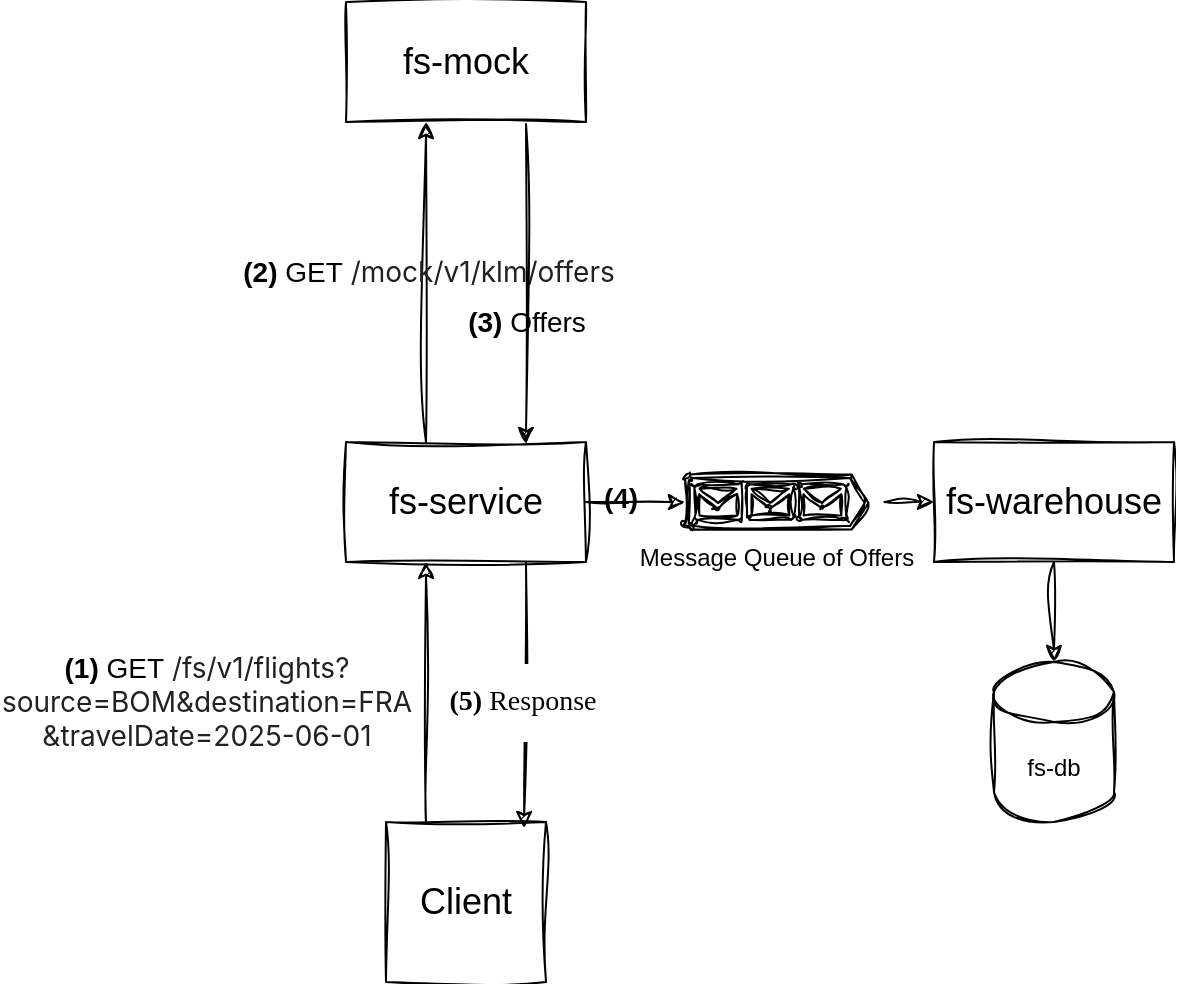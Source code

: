 <mxfile version="27.0.6">
  <diagram name="Page-1" id="R-vPG8aDCKArk0xyZ56-">
    <mxGraphModel dx="1426" dy="751" grid="1" gridSize="10" guides="1" tooltips="1" connect="1" arrows="1" fold="1" page="1" pageScale="1" pageWidth="827" pageHeight="1169" math="0" shadow="0">
      <root>
        <mxCell id="0" />
        <mxCell id="1" parent="0" />
        <mxCell id="xaYJ-8igGU0Rm3qxgjFF-3" value="Client" style="whiteSpace=wrap;html=1;aspect=fixed;fontSize=18;sketch=1;curveFitting=1;jiggle=2;rounded=0;labelBackgroundColor=none;" vertex="1" parent="1">
          <mxGeometry x="290" y="560" width="80" height="80" as="geometry" />
        </mxCell>
        <mxCell id="xaYJ-8igGU0Rm3qxgjFF-5" value="fs-warehouse" style="rounded=0;whiteSpace=wrap;html=1;fontSize=18;sketch=1;curveFitting=1;jiggle=2;labelBackgroundColor=none;" vertex="1" parent="1">
          <mxGeometry x="564" y="370" width="120" height="60" as="geometry" />
        </mxCell>
        <mxCell id="xaYJ-8igGU0Rm3qxgjFF-6" value="fs-service" style="rounded=0;whiteSpace=wrap;html=1;fontSize=18;sketch=1;curveFitting=1;jiggle=2;labelBackgroundColor=none;" vertex="1" parent="1">
          <mxGeometry x="270" y="370" width="120" height="60" as="geometry" />
        </mxCell>
        <mxCell id="xaYJ-8igGU0Rm3qxgjFF-8" value="fs-mock" style="rounded=0;whiteSpace=wrap;html=1;fontSize=18;sketch=1;curveFitting=1;jiggle=2;labelBackgroundColor=none;" vertex="1" parent="1">
          <mxGeometry x="270" y="150" width="120" height="60" as="geometry" />
        </mxCell>
        <mxCell id="xaYJ-8igGU0Rm3qxgjFF-13" value="&lt;b&gt;(1)&lt;/b&gt; GET&amp;nbsp;&lt;span style=&quot;color: rgb(33, 33, 33); font-family: Inter, system-ui, -apple-system, BlinkMacSystemFont, &amp;quot;Segoe UI&amp;quot;, Roboto, Oxygen, Ubuntu, Cantarell, &amp;quot;Fira Sans&amp;quot;, &amp;quot;Droid Sans&amp;quot;, Helvetica, Arial, sans-serif; text-align: left; white-space: pre-wrap;&quot;&gt;/fs/v1/flights?&lt;br&gt;source=BOM&amp;amp;destination=FRA&lt;br/&gt;&amp;amp;travelDate=2025-06-01&lt;/span&gt;" style="endArrow=classic;html=1;rounded=0;exitX=0.5;exitY=0;exitDx=0;exitDy=0;entryX=0.5;entryY=1;entryDx=0;entryDy=0;fontSize=14;sketch=1;curveFitting=1;jiggle=2;labelBackgroundColor=none;fontColor=default;" edge="1" parent="1">
          <mxGeometry x="-0.077" y="110" width="50" height="50" relative="1" as="geometry">
            <mxPoint x="310" y="560" as="sourcePoint" />
            <mxPoint x="310" y="430" as="targetPoint" />
            <mxPoint as="offset" />
          </mxGeometry>
        </mxCell>
        <mxCell id="xaYJ-8igGU0Rm3qxgjFF-14" value="" style="endArrow=classic;html=1;rounded=0;exitX=0.25;exitY=0;exitDx=0;exitDy=0;entryX=0.25;entryY=1;entryDx=0;entryDy=0;sketch=1;curveFitting=1;jiggle=2;labelBackgroundColor=none;fontColor=default;" edge="1" parent="1">
          <mxGeometry width="50" height="50" relative="1" as="geometry">
            <mxPoint x="310" y="370" as="sourcePoint" />
            <mxPoint x="310" y="210" as="targetPoint" />
          </mxGeometry>
        </mxCell>
        <mxCell id="xaYJ-8igGU0Rm3qxgjFF-15" value="&lt;font style=&quot;font-size: 14px;&quot;&gt;&lt;font style=&quot;&quot;&gt;&lt;b style=&quot;&quot;&gt;(2)&lt;/b&gt;&amp;nbsp;GET&amp;nbsp;&lt;/font&gt;&lt;span style=&quot;color: rgb(33, 33, 33); font-family: Inter, system-ui, -apple-system, BlinkMacSystemFont, &amp;quot;Segoe UI&amp;quot;, Roboto, Oxygen, Ubuntu, Cantarell, &amp;quot;Fira Sans&amp;quot;, &amp;quot;Droid Sans&amp;quot;, Helvetica, Arial, sans-serif; text-align: left; white-space: pre-wrap;&quot;&gt;/mock/v1/klm/offers&lt;/span&gt;&lt;/font&gt;" style="edgeLabel;html=1;align=center;verticalAlign=middle;resizable=0;points=[];sketch=1;curveFitting=1;jiggle=2;rounded=0;labelBackgroundColor=none;" vertex="1" connectable="0" parent="xaYJ-8igGU0Rm3qxgjFF-14">
          <mxGeometry x="0.062" y="-1" relative="1" as="geometry">
            <mxPoint as="offset" />
          </mxGeometry>
        </mxCell>
        <mxCell id="xaYJ-8igGU0Rm3qxgjFF-17" value="Message Queue of Offers" style="verticalLabelPosition=bottom;html=1;verticalAlign=top;align=center;shape=mxgraph.azure.queue_generic;pointerEvents=1;sketch=1;curveFitting=1;jiggle=2;rounded=0;labelBackgroundColor=none;" vertex="1" parent="1">
          <mxGeometry x="439.5" y="386.25" width="91.67" height="27.5" as="geometry" />
        </mxCell>
        <mxCell id="xaYJ-8igGU0Rm3qxgjFF-18" value="" style="endArrow=classic;html=1;rounded=0;entryX=0;entryY=0.5;entryDx=0;entryDy=0;entryPerimeter=0;exitX=1;exitY=0.5;exitDx=0;exitDy=0;sketch=1;curveFitting=1;jiggle=2;labelBackgroundColor=none;fontColor=default;" edge="1" parent="1">
          <mxGeometry width="50" height="50" relative="1" as="geometry">
            <mxPoint x="390" y="400" as="sourcePoint" />
            <mxPoint x="439.5" y="400" as="targetPoint" />
          </mxGeometry>
        </mxCell>
        <mxCell id="xaYJ-8igGU0Rm3qxgjFF-22" value="&lt;b&gt;&lt;font style=&quot;font-size: 14px;&quot;&gt;(4)&lt;/font&gt;&lt;/b&gt;" style="edgeLabel;html=1;align=center;verticalAlign=middle;resizable=0;points=[];sketch=1;curveFitting=1;jiggle=2;rounded=0;labelBackgroundColor=none;" vertex="1" connectable="0" parent="xaYJ-8igGU0Rm3qxgjFF-18">
          <mxGeometry x="-0.319" y="2" relative="1" as="geometry">
            <mxPoint as="offset" />
          </mxGeometry>
        </mxCell>
        <mxCell id="xaYJ-8igGU0Rm3qxgjFF-19" value="" style="endArrow=classic;html=1;rounded=0;entryX=0;entryY=0.5;entryDx=0;entryDy=0;sketch=1;curveFitting=1;jiggle=2;labelBackgroundColor=none;fontColor=default;" edge="1" parent="1" target="xaYJ-8igGU0Rm3qxgjFF-5">
          <mxGeometry width="50" height="50" relative="1" as="geometry">
            <mxPoint x="539.17" y="400" as="sourcePoint" />
            <mxPoint x="589.17" y="350" as="targetPoint" />
          </mxGeometry>
        </mxCell>
        <mxCell id="xaYJ-8igGU0Rm3qxgjFF-20" value="fs-db" style="shape=cylinder3;whiteSpace=wrap;html=1;boundedLbl=1;backgroundOutline=1;size=15;sketch=1;curveFitting=1;jiggle=2;rounded=0;labelBackgroundColor=none;" vertex="1" parent="1">
          <mxGeometry x="594" y="480" width="60" height="80" as="geometry" />
        </mxCell>
        <mxCell id="xaYJ-8igGU0Rm3qxgjFF-21" value="" style="endArrow=classic;html=1;rounded=0;entryX=0.5;entryY=0;entryDx=0;entryDy=0;entryPerimeter=0;sketch=1;curveFitting=1;jiggle=2;labelBackgroundColor=none;fontColor=default;" edge="1" parent="1">
          <mxGeometry width="50" height="50" relative="1" as="geometry">
            <mxPoint x="624" y="430" as="sourcePoint" />
            <mxPoint x="624" y="480" as="targetPoint" />
          </mxGeometry>
        </mxCell>
        <mxCell id="xaYJ-8igGU0Rm3qxgjFF-25" value="&lt;font style=&quot;font-size: 14px;&quot;&gt;&lt;b&gt;(3) &lt;/b&gt;Offers&lt;/font&gt;" style="endArrow=classic;html=1;rounded=0;exitX=0.75;exitY=1;exitDx=0;exitDy=0;entryX=0.75;entryY=0;entryDx=0;entryDy=0;sketch=1;curveFitting=1;jiggle=2;labelBackgroundColor=none;fontColor=default;" edge="1" parent="1">
          <mxGeometry x="0.237" width="50" height="50" relative="1" as="geometry">
            <mxPoint x="360" y="211" as="sourcePoint" />
            <mxPoint x="360" y="371" as="targetPoint" />
            <mxPoint as="offset" />
          </mxGeometry>
        </mxCell>
        <mxCell id="xaYJ-8igGU0Rm3qxgjFF-30" value="" style="endArrow=classic;html=1;rounded=0;sketch=1;hachureGap=4;jiggle=2;curveFitting=1;fontFamily=Architects Daughter;fontSource=https%3A%2F%2Ffonts.googleapis.com%2Fcss%3Ffamily%3DArchitects%2BDaughter;exitX=0.75;exitY=1;exitDx=0;exitDy=0;entryX=0.863;entryY=0.038;entryDx=0;entryDy=0;entryPerimeter=0;" edge="1" parent="1" source="xaYJ-8igGU0Rm3qxgjFF-6" target="xaYJ-8igGU0Rm3qxgjFF-3">
          <mxGeometry width="50" height="50" relative="1" as="geometry">
            <mxPoint x="390" y="410" as="sourcePoint" />
            <mxPoint x="440" y="360" as="targetPoint" />
          </mxGeometry>
        </mxCell>
        <mxCell id="xaYJ-8igGU0Rm3qxgjFF-31" value="&lt;p&gt;&lt;font face=&quot;Times New Roman&quot; style=&quot;font-size: 14px;&quot;&gt;&lt;b&gt;(5)&lt;/b&gt; Response&lt;/font&gt;&lt;/p&gt;" style="edgeLabel;html=1;align=center;verticalAlign=middle;resizable=0;points=[];sketch=1;hachureGap=4;jiggle=2;curveFitting=1;fontFamily=Architects Daughter;fontSource=https%3A%2F%2Ffonts.googleapis.com%2Fcss%3Ffamily%3DArchitects%2BDaughter;" vertex="1" connectable="0" parent="xaYJ-8igGU0Rm3qxgjFF-30">
          <mxGeometry x="0.549" y="-2" relative="1" as="geometry">
            <mxPoint y="-33" as="offset" />
          </mxGeometry>
        </mxCell>
      </root>
    </mxGraphModel>
  </diagram>
</mxfile>
